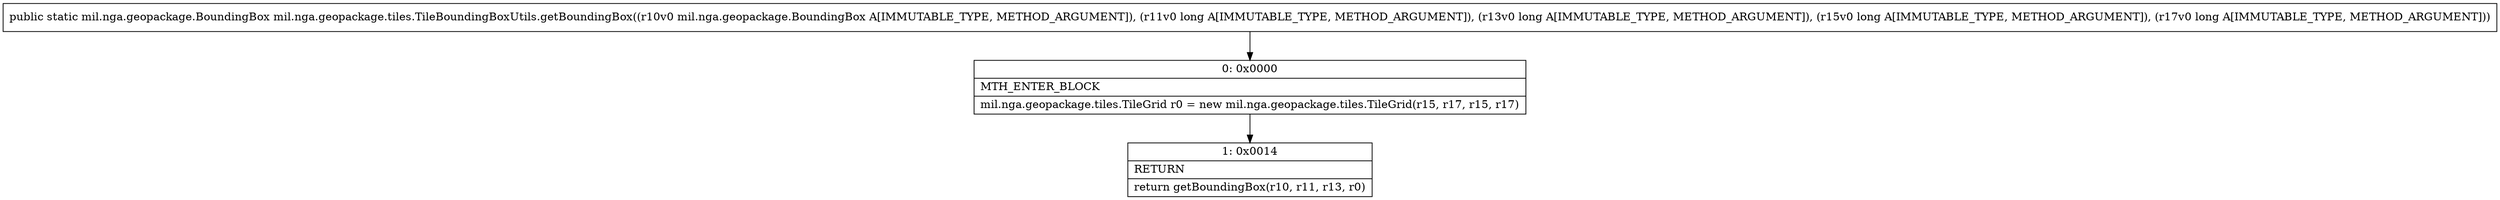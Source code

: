 digraph "CFG formil.nga.geopackage.tiles.TileBoundingBoxUtils.getBoundingBox(Lmil\/nga\/geopackage\/BoundingBox;JJJJ)Lmil\/nga\/geopackage\/BoundingBox;" {
Node_0 [shape=record,label="{0\:\ 0x0000|MTH_ENTER_BLOCK\l|mil.nga.geopackage.tiles.TileGrid r0 = new mil.nga.geopackage.tiles.TileGrid(r15, r17, r15, r17)\l}"];
Node_1 [shape=record,label="{1\:\ 0x0014|RETURN\l|return getBoundingBox(r10, r11, r13, r0)\l}"];
MethodNode[shape=record,label="{public static mil.nga.geopackage.BoundingBox mil.nga.geopackage.tiles.TileBoundingBoxUtils.getBoundingBox((r10v0 mil.nga.geopackage.BoundingBox A[IMMUTABLE_TYPE, METHOD_ARGUMENT]), (r11v0 long A[IMMUTABLE_TYPE, METHOD_ARGUMENT]), (r13v0 long A[IMMUTABLE_TYPE, METHOD_ARGUMENT]), (r15v0 long A[IMMUTABLE_TYPE, METHOD_ARGUMENT]), (r17v0 long A[IMMUTABLE_TYPE, METHOD_ARGUMENT])) }"];
MethodNode -> Node_0;
Node_0 -> Node_1;
}


